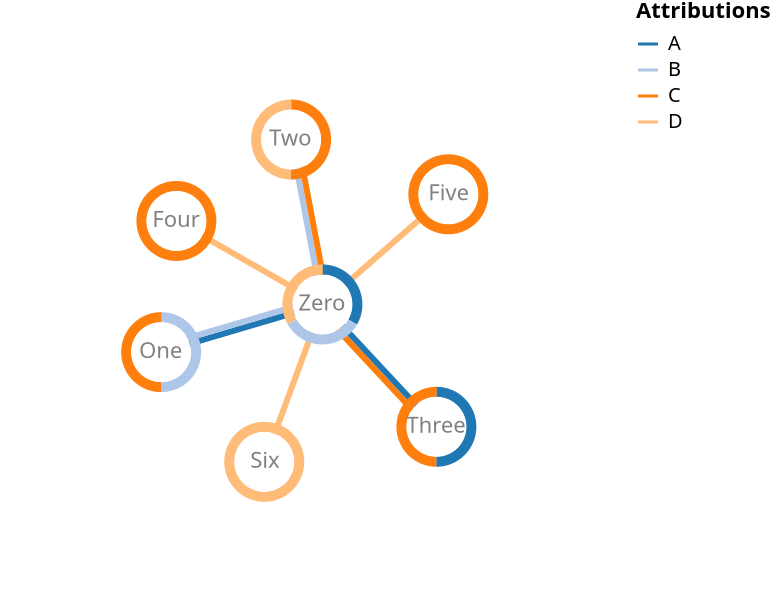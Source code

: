 {
  "$schema": "https://vega.github.io/schema/vega/v5.json",
  "description": "A node-link diagram with force-directed and attributions as arc-segments, multilines.",
  "width": 300,
  "height": 300,
  "padding": 0,

  "signals": [
    {"name": "cx", "update": "width / 2" },
    {"name": "cy", "update": "height / 2" },
    {"name": "innerRadius", "value": 15},
    {"name": "bandWidth", "value": 5},
    {"name": "nodeCharge", "value": -80},
    {"name": "linkDistance", "value": 80},
    {"name": "lineWidth", "value": 3},
    {"name": "static", "value": true, "bind": {"input": "checkbox"} },
    {
      "description": "State variable for active node fix status.",
      "name": "fix", "value": false,
      "on": [
        {
          "events": "symbol:mouseout[!event.buttons], window:mouseup",
          "update": "false"
        },
        {
          "events": "symbol:mouseover",
          "update": "fix || true"
        },
        {
          "events": "[symbol:mousedown, window:mouseup] > window:mousemove!",
          "update": "xy()",
          "force": true
        }
      ]
    },
    {
      "description": "Graph node most recently interacted with.",
      "name": "node", "value": null,
      "on": [
        {
          "events": "symbol:mouseover",
          "update": "fix === true ? item() : node"
        }
      ]
    },
    {
      "description": "Flag to restart Force simulation upon data changes.",
      "name": "restart", "value": false,
      "on": [
        {"events": {"signal": "fix"}, "update": "fix && fix.length"}
      ]
    }    
  ],

  "scales": [
    {
      "name": "color",
      "type": "ordinal",
      "range": {"scheme": "category20"},
      "domain": {
          "sort": {"order": "ascending"},
          "fields": [
          {"data": "node-attributions", "field": "attribution"},
          {"data": "link-attributions", "field": "attribution"}
        ]
      }
    }
  ],
  
  "legends": [
    {
      "title": "Attributions",
      "stroke": "color", 
      "symbolType": "stroke"
    }
  ],

  "marks": [
    {
      "name": "nodes",
      "type": "symbol",
      "zindex": 1,
      "from": {"data": "node-data"},
      "on": [
        {
          "trigger": "fix",
          "modify": "node",
          "values": "fix === true ? {fx: node.x, fy: node.y} : {fx: fix[0], fy: fix[1]}"
        },
        {
          "trigger": "!fix",
          "modify": "node", "values": "{fx: null, fy: null}"
        }
      ],

      "encode": {
        "enter": {
          "fill": {"value": "white"},
          "size": {"signal": "2 * (innerRadius+bandWidth+1) * (innerRadius+bandWidth+1)"}
        },
        "update": {
          "cursor": {"value": "pointer"}
        }
      },

      "transform": [
        {
          "type": "force",
          "iterations": 300,
          "restart": {"signal": "restart"},
          "static": {"signal": "static"},
          "signal": "force",
          "forces": [
            {"force": "center", "x": {"signal": "cx"}, "y": {"signal": "cy"}},
            {"force": "collide", "radius": {"signal": "innerRadius+bandWidth"}},
            {"force": "nbody", "strength": {"signal": "nodeCharge"}},
            {"force": "link", "links": "link-data", "distance": {"signal": "linkDistance"}}
          ]
        }
      ]
    },
    {
      "name": "links",
      "type": "group",
      "zindex": 0,
      "from": {
        "facet": {
          "data": "link-data",
          "name": "link-facets",
          "groupby": "id"
        }
      },
      "data": [
        {
          "name": "linky-data",
          "source": "link-facets",
          "transform": [
            {"type": "flatten", "fields": ["attribution"], "index": "_idx"},
            {"type": "formula", "as": "weight", "expr": "1"},
            {"type": "formula", "as": "slot", "expr": "if(datum._idx%2==0, datum._idx/2, -(datum._idx+1)/2)"},
            {"type": "formula", "as": "idx", "expr": "datum.source.x-datum.target.x"},
            {"type": "formula", "as": "idy", "expr": "datum.source.y-datum.target.y"},
            {"type": "formula", "as": "length", "expr": "sqrt(pow(datum.idx, 2) + pow(datum.idy, 2))"},
            {"type": "formula", "as": "Ax", "expr": "-datum.idy/datum.length"},
            {"type": "formula", "as": "Ay", "expr": "datum.idx/datum.length"},
            {"type": "formula", "as": "nx", "expr": "datum.source.x + datum.slot * lineWidth * datum.Ax"},
            {"type": "formula", "as": "nx2", "expr": "datum.target.x + datum.slot * lineWidth * datum.Ax"},
            {"type": "formula", "as": "ny", "expr": "datum.source.y + datum.slot * lineWidth * datum.Ay"},
            {"type": "formula", "as": "ny2", "expr": "datum.target.y + datum.slot * lineWidth * datum.Ay"}
          ]
        }
      ],
      "marks": [
        {
          "type": "rule",
          "name": "lines",
          "from": {"data": "linky-data"},
          "encode": {
            "enter": {
              "stroke": {"scale": "color", "field": "attribution"},
              "strokeWidth": {"signal": "lineWidth"}
            },
            "update": {
              "x": {"field": "nx"},
              "y": {"field": "ny"},
              "x2": {"field": "nx2"},
              "y2": {"field": "ny2"}
            }
          }
        }
      ]
    },
    {
      "name": "nodeHalos",
      "type": "group",
      "from": {
          "facet": {
              "data": "node-attributions",
              "name": "node-facets",
              "groupby": "id"
          }
      },
      "data": [
        {"name": "attribution-arcs",
         "source": "node-facets",
         "transform": [
            {
              "type": "pie",
              "field": "weight",
              "startAngle": 0,
              "endAngle": 6.29,
              "sort": true
            },
            {"type": "lookup", "from": "nodes", "key": "datum.id", "fields": ["id"], "values": ["x", "y"]}
          ]
        }
      ],
      "marks": [
        {
          "type": "arc",
          "from": {"data": "attribution-arcs"},
          "encode": {
            "enter": {
              "fill": {"scale": "color", "field": "attribution"},
              "startAngle": {"field": "startAngle"},
              "endAngle": {"field": "endAngle"},
              "innerRadius": {"signal": "innerRadius"},
              "outerRadius": {"signal": "innerRadius+bandWidth"}
            },
            "update": {
              "x": {"field": "x"},
              "y": {"field": "y"}
            }
          }
        }
      ]
    },
    {
      "type": "text",
      "name": "labels",
      "zindex": 2,
      "interactive":false,
      "from": {"data": "nodes"},
      "encode": {
        "enter": {
          "text": {"field": "datum.label"},
          "align": {"value": "center"},
          "baseline": {"value": "middle"}
        },
        "update": {
          "x": {"field": "x"},
          "y": {"field": "y"},
          "fill": [
              {"test": "indexof(datum.datum.attribution, '*all*')>=0", "value": "lightgray"},
              {"value": "gray"}
          ]
        }
      }
    }
  ],
 
  "data": [
      {
        "name": "node-data",
        "values": [
          {"id": 0, "label": "Zero", "attribution": ["A", "B","D"]},
          {"id": 1, "label": "One", "attribution": ["B", "C"]},
          {"id": 2, "label": "Two", "attribution": ["C", "D"]},
          {"id": 3, "label": "Three", "attribution": ["A", "C"]}, 
          {"id": 4, "label": "Four", "attribution": ["C"]},
          {"id": 5, "label": "Five", "attribution": ["C"]},
          {"id": 6, "label": "Six", "attribution": ["D"]}
        ]
      },
      {
        "name": "link-data",
        "values": [
          {"id": 1, "source": 0, "target": 1, "attribution": ["A", "B"]},
          {"id": 2, "source": 0, "target": 2, "attribution": ["B", "C"]},
          {"id": 3, "source": 0, "target": 3, "attribution": ["A", "C"]},
          {"id": 4, "source": 0, "target": 4, "attribution": ["D"]},
          {"id": 5, "source": 0, "target": 5, "attribution": ["D"]},
          {"id": 6, "source": 0, "target": 6, "attribution": ["D"]}
        ]
      },
      {
        "name": "node-attributions",
        "source": "node-data",
        "transform": [
          {"type": "flatten", "fields": ["attribution"]},
          {"type": "formula", "as": "weight", "expr": "1"}
        ]
      },
      {
        "name": "link-attributions",
        "source": "link-data",
        "transform": [
          {"type": "flatten", "fields": ["attribution"], "index": "_idx"}
        ]
      }
    ] 
}
